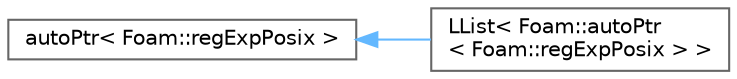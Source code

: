 digraph "Graphical Class Hierarchy"
{
 // LATEX_PDF_SIZE
  bgcolor="transparent";
  edge [fontname=Helvetica,fontsize=10,labelfontname=Helvetica,labelfontsize=10];
  node [fontname=Helvetica,fontsize=10,shape=box,height=0.2,width=0.4];
  rankdir="LR";
  Node0 [id="Node000000",label="autoPtr\< Foam::regExpPosix \>",height=0.2,width=0.4,color="grey40", fillcolor="white", style="filled",URL="$classFoam_1_1autoPtr.html",tooltip=" "];
  Node0 -> Node1 [id="edge4184_Node000000_Node000001",dir="back",color="steelblue1",style="solid",tooltip=" "];
  Node1 [id="Node000001",label="LList\< Foam::autoPtr\l\< Foam::regExpPosix \> \>",height=0.2,width=0.4,color="grey40", fillcolor="white", style="filled",URL="$classFoam_1_1LList.html",tooltip=" "];
}

